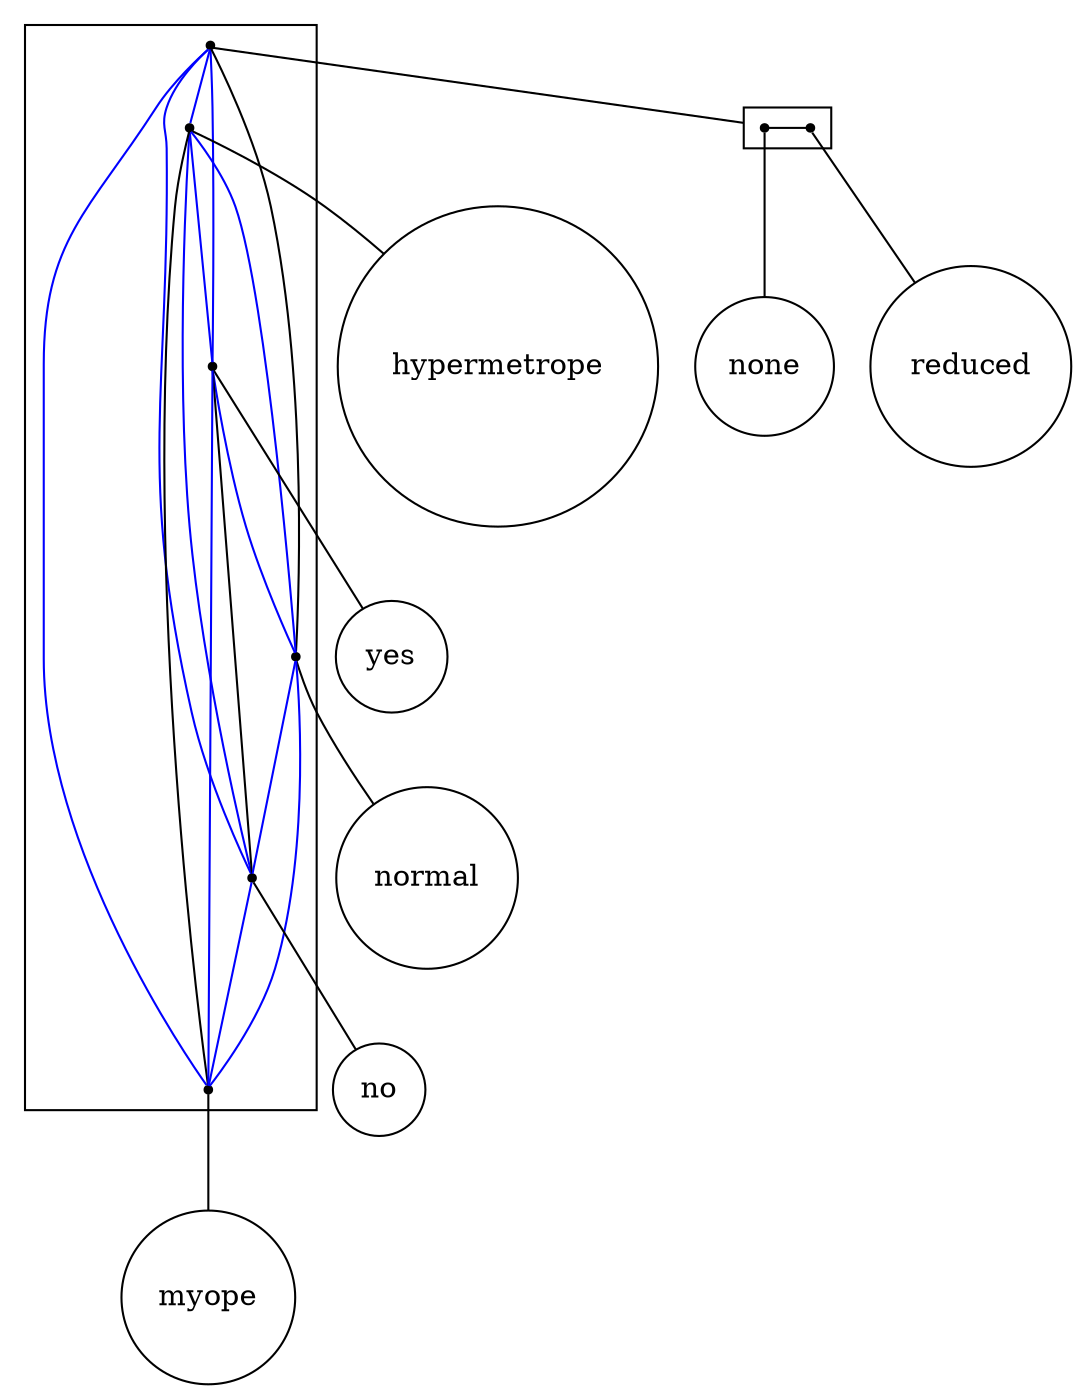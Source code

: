 strict digraph "linear_2-structure" {
compound=true;
fontname=Verdana;
fontsize=12;
newrank=true;
node [shape=circle];
hypermetrope;
yes;
normal;
no;
myope;
none;
reduced;
subgraph cluster_nomyopereducedhypermetropenormalnoneyes {
node [shape=point];
s_nonereduced -> s_hypermetrope  [color=blue, arrowhead=none];
s_nonereduced -> s_yes  [color=blue, arrowhead=none];
s_nonereduced -> s_normal  [color=black, arrowhead=none];
s_nonereduced -> s_no  [color=blue, arrowhead=none];
s_nonereduced -> s_myope  [color=blue, arrowhead=none];
s_hypermetrope -> s_yes  [color=blue, arrowhead=none];
s_hypermetrope -> s_normal  [color=blue, arrowhead=none];
s_hypermetrope -> s_no  [color=blue, arrowhead=none];
s_hypermetrope -> s_myope  [color=black, arrowhead=none];
s_yes -> s_normal  [color=blue, arrowhead=none];
s_yes -> s_no  [color=black, arrowhead=none];
s_yes -> s_myope  [color=blue, arrowhead=none];
s_normal -> s_no  [color=blue, arrowhead=none];
s_normal -> s_myope  [color=blue, arrowhead=none];
s_no -> s_myope  [color=blue, arrowhead=none];
}

subgraph cluster_nonereduced {
rank=same;
node [shape=point];
s_none -> s_reduced  [color=black, arrowhead=none];
}

s_nonereduced -> s_none  [lhead=cluster_nonereduced, arrowhead=none];
s_hypermetrope -> hypermetrope  [arrowhead=none];
s_yes -> yes  [arrowhead=none];
s_normal -> normal  [arrowhead=none];
s_no -> no  [arrowhead=none];
s_myope -> myope  [arrowhead=none];
s_none -> none  [arrowhead=none];
s_reduced -> reduced  [arrowhead=none];
}
